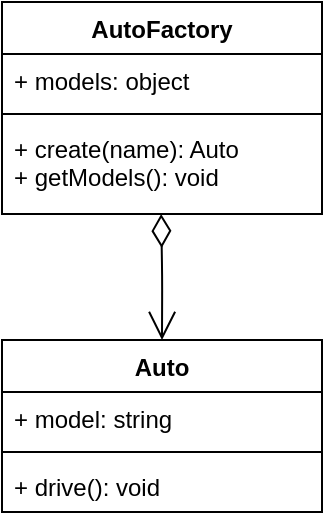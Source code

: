 <mxfile version="14.7.4" type="embed"><diagram id="23iRSUPoRavnBvh4doch" name="Page-1"><mxGraphModel dx="1161" dy="719" grid="1" gridSize="10" guides="1" tooltips="1" connect="1" arrows="1" fold="1" page="1" pageScale="1" pageWidth="1169" pageHeight="827" math="0" shadow="0"><root><mxCell id="0"/><mxCell id="1" parent="0"/><mxCell id="2" value="1" style="endArrow=open;html=1;endSize=12;startArrow=diamondThin;startSize=14;startFill=0;edgeStyle=orthogonalEdgeStyle;align=left;verticalAlign=bottom;noLabel=1;fontColor=none;entryX=0.5;entryY=0;entryDx=0;entryDy=0;" parent="1" target="3" edge="1"><mxGeometry x="-1" y="3" relative="1" as="geometry"><mxPoint x="584.58" y="367" as="sourcePoint"/><mxPoint x="584.58" y="477" as="targetPoint"/></mxGeometry></mxCell><mxCell id="3" value="Auto" style="swimlane;fontStyle=1;align=center;verticalAlign=top;childLayout=stackLayout;horizontal=1;startSize=26;horizontalStack=0;resizeParent=1;resizeParentMax=0;resizeLast=0;collapsible=1;marginBottom=0;" parent="1" vertex="1"><mxGeometry x="505" y="430" width="160" height="86" as="geometry"/></mxCell><mxCell id="4" value="+ model: string" style="text;strokeColor=none;fillColor=none;align=left;verticalAlign=top;spacingLeft=4;spacingRight=4;overflow=hidden;rotatable=0;points=[[0,0.5],[1,0.5]];portConstraint=eastwest;" parent="3" vertex="1"><mxGeometry y="26" width="160" height="26" as="geometry"/></mxCell><mxCell id="5" value="" style="line;strokeWidth=1;fillColor=none;align=left;verticalAlign=middle;spacingTop=-1;spacingLeft=3;spacingRight=3;rotatable=0;labelPosition=right;points=[];portConstraint=eastwest;" parent="3" vertex="1"><mxGeometry y="52" width="160" height="8" as="geometry"/></mxCell><mxCell id="6" value="+ drive(): void" style="text;strokeColor=none;fillColor=none;align=left;verticalAlign=top;spacingLeft=4;spacingRight=4;overflow=hidden;rotatable=0;points=[[0,0.5],[1,0.5]];portConstraint=eastwest;" parent="3" vertex="1"><mxGeometry y="60" width="160" height="26" as="geometry"/></mxCell><mxCell id="7" value="AutoFactory" style="swimlane;fontStyle=1;align=center;verticalAlign=top;childLayout=stackLayout;horizontal=1;startSize=26;horizontalStack=0;resizeParent=1;resizeParentMax=0;resizeLast=0;collapsible=1;marginBottom=0;" parent="1" vertex="1"><mxGeometry x="505" y="261" width="160" height="106" as="geometry"/></mxCell><mxCell id="8" value="+ models: object" style="text;strokeColor=none;fillColor=none;align=left;verticalAlign=top;spacingLeft=4;spacingRight=4;overflow=hidden;rotatable=0;points=[[0,0.5],[1,0.5]];portConstraint=eastwest;" parent="7" vertex="1"><mxGeometry y="26" width="160" height="26" as="geometry"/></mxCell><mxCell id="9" value="" style="line;strokeWidth=1;fillColor=none;align=left;verticalAlign=middle;spacingTop=-1;spacingLeft=3;spacingRight=3;rotatable=0;labelPosition=right;points=[];portConstraint=eastwest;" parent="7" vertex="1"><mxGeometry y="52" width="160" height="8" as="geometry"/></mxCell><mxCell id="10" value="+ create(name): Auto&#10;+ getModels(): void" style="text;strokeColor=none;fillColor=none;align=left;verticalAlign=top;spacingLeft=4;spacingRight=4;overflow=hidden;rotatable=0;points=[[0,0.5],[1,0.5]];portConstraint=eastwest;" parent="7" vertex="1"><mxGeometry y="60" width="160" height="46" as="geometry"/></mxCell></root></mxGraphModel></diagram></mxfile>
